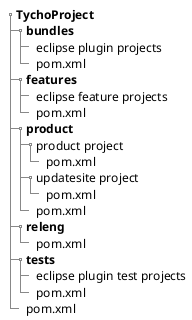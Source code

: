@startsalt
{
{T
+ **TychoProject**
++ **bundles**
+++ eclipse plugin projects
+++ pom.xml
++ **features**
+++ eclipse feature projects
+++ pom.xml
++ **product**
+++ product project
++++ pom.xml
+++ updatesite project
++++ pom.xml
+++ pom.xml
++ **releng**
+++ pom.xml
++ **tests**
+++ eclipse plugin test projects 
+++ pom.xml
++ pom.xml
}
}
@endsalt